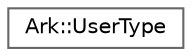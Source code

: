 digraph "Graphical Class Hierarchy"
{
 // INTERACTIVE_SVG=YES
 // LATEX_PDF_SIZE
  bgcolor="transparent";
  edge [fontname=Helvetica,fontsize=10,labelfontname=Helvetica,labelfontsize=10];
  node [fontname=Helvetica,fontsize=10,shape=box,height=0.2,width=0.4];
  rankdir="LR";
  Node0 [label="Ark::UserType",height=0.2,width=0.4,color="grey40", fillcolor="white", style="filled",URL="$d8/da6/classArk_1_1UserType.html",tooltip="A class to be use C++ objects in ArkScript."];
}
